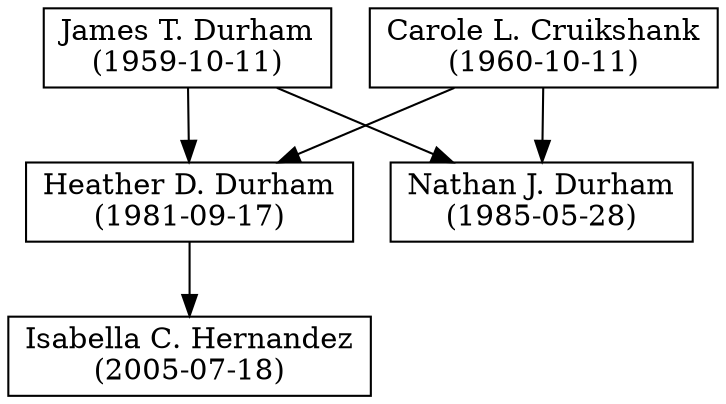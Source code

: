 // Family Tree
digraph {
	rankdir=TB
	1 [label="James T. Durham
(1959-10-11)" shape=box]
	2 [label="Carole L. Cruikshank
(1960-10-11)" shape=box]
	3 [label="Heather D. Durham
(1981-09-17)" shape=box]
	4 [label="Nathan J. Durham
(1985-05-28)" shape=box]
	5 [label="Isabella C. Hernandez
(2005-07-18)" shape=box]
	1 -> 3
	2 -> 3
	1 -> 4
	2 -> 4
	3 -> 5
}
